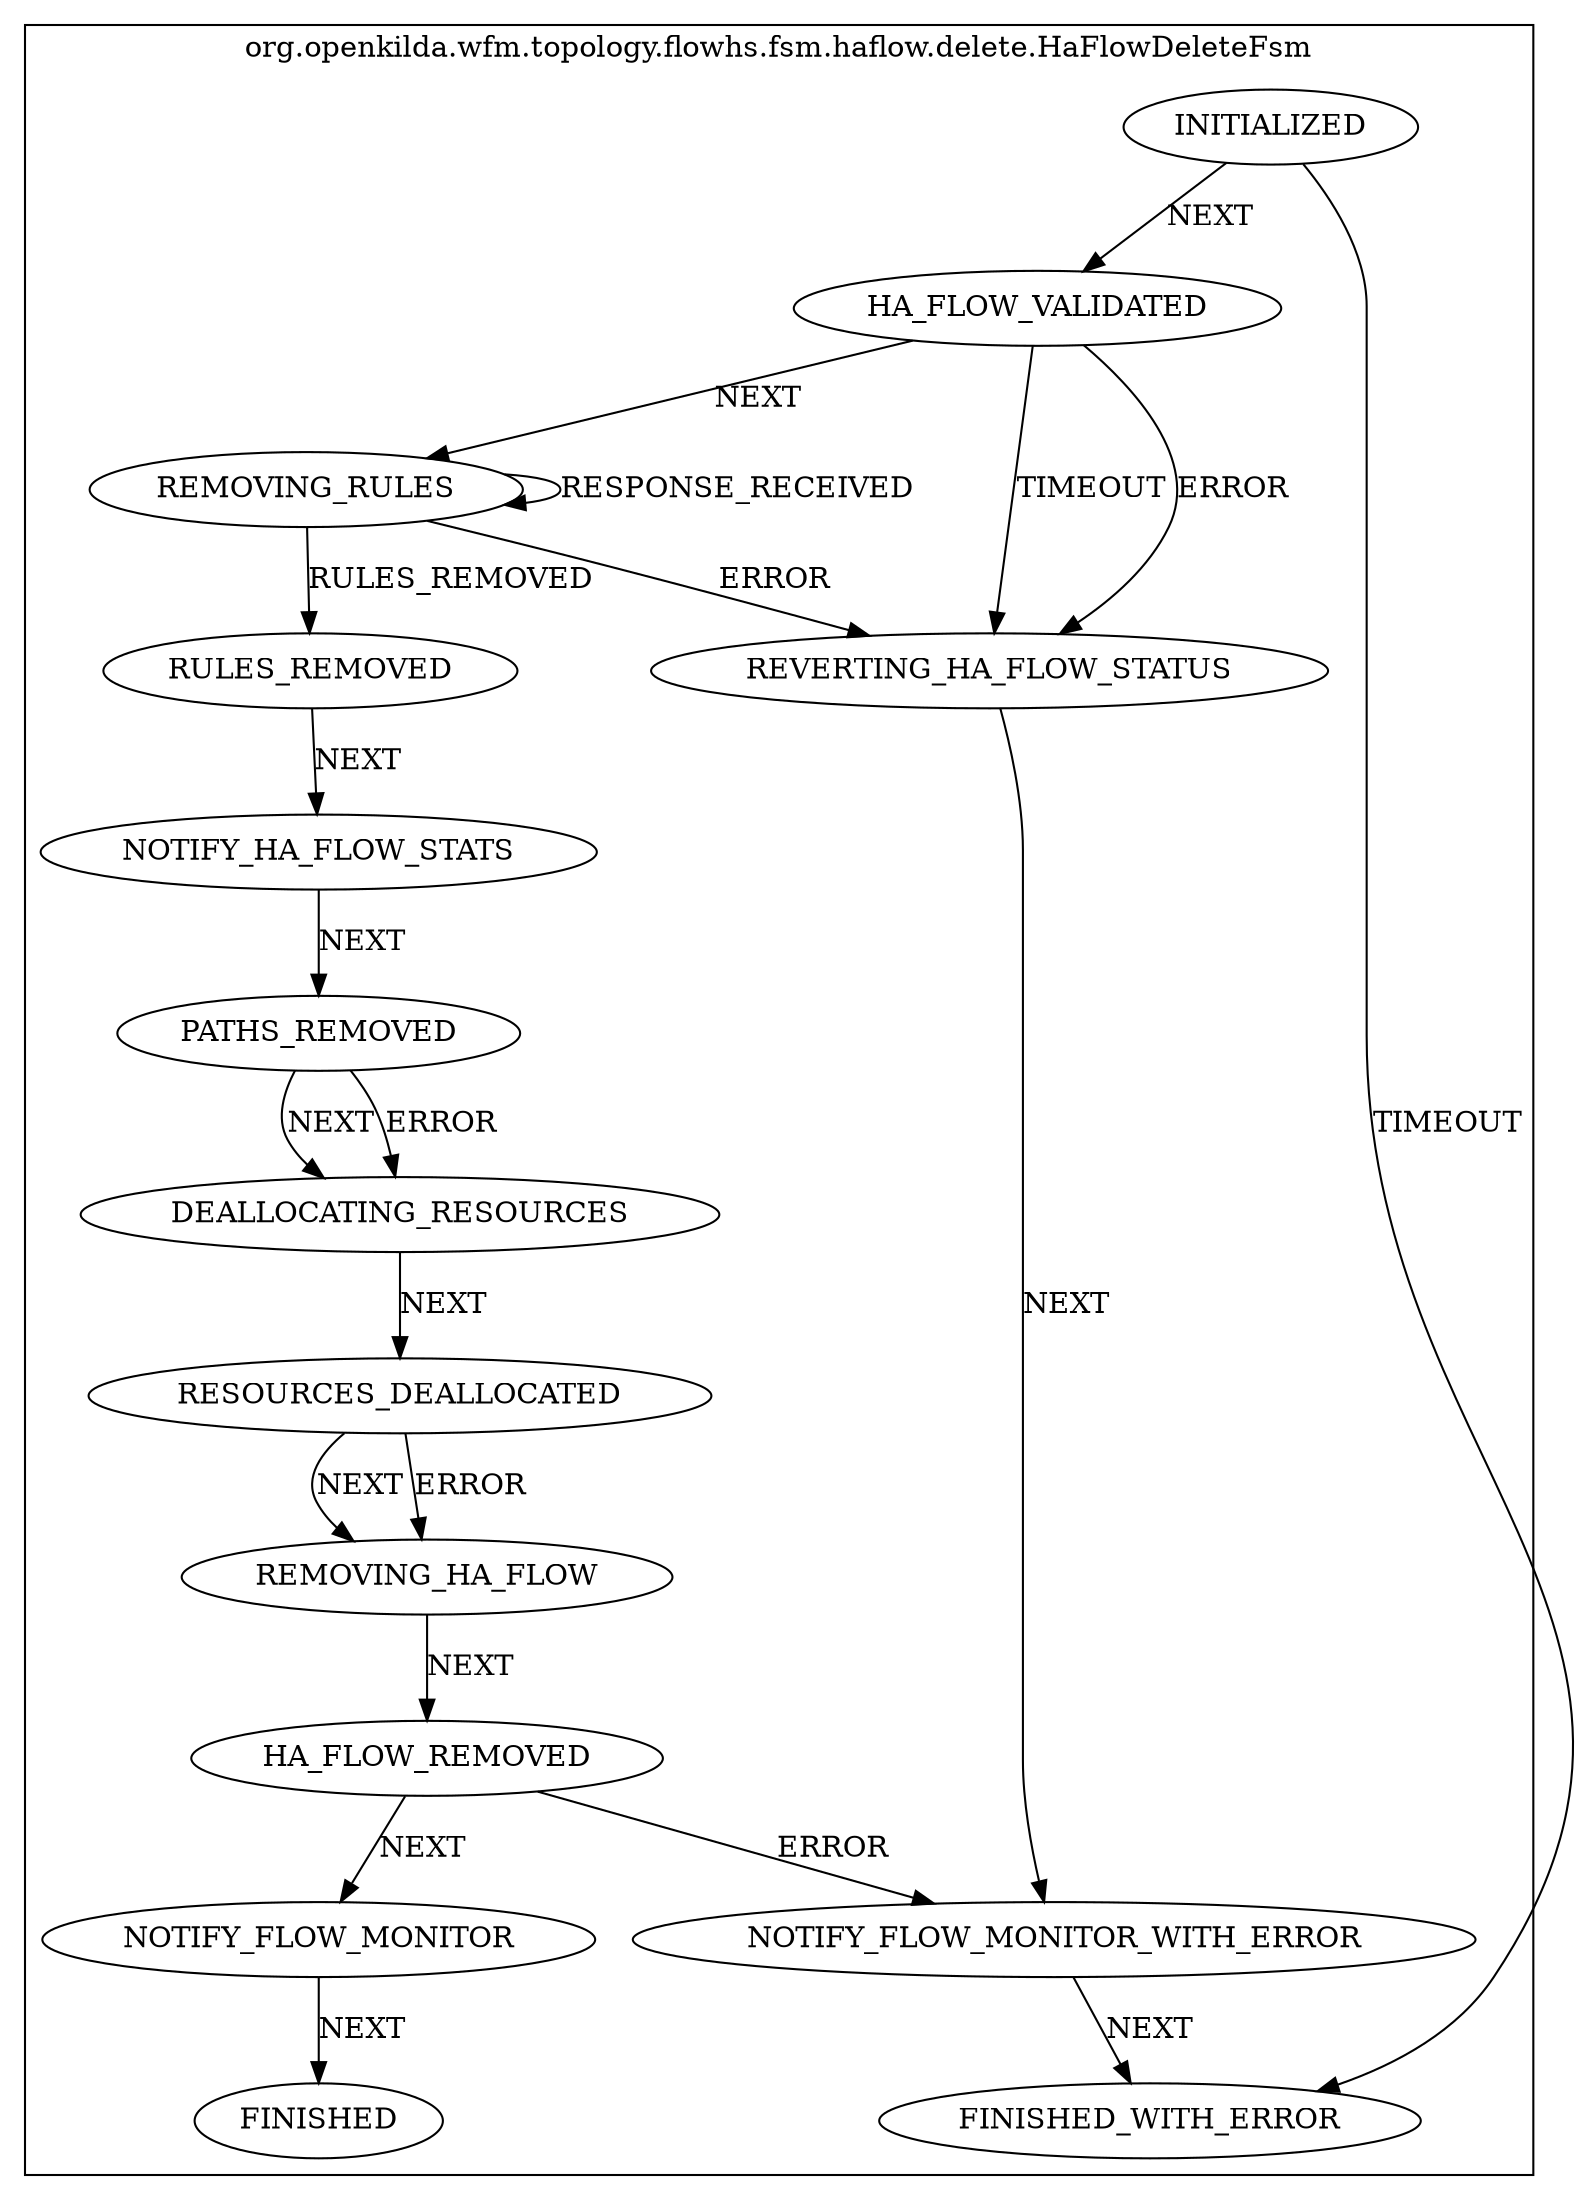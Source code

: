digraph {
    compound = true;
    subgraph cluster_StateMachine {
    label = "org.openkilda.wfm.topology.flowhs.fsm.haflow.delete.HaFlowDeleteFsm";
    PATHS_REMOVED [label = "PATHS_REMOVED"];
    INITIALIZED [label = "INITIALIZED"];
    RULES_REMOVED [label = "RULES_REMOVED"];
    HA_FLOW_REMOVED [label = "HA_FLOW_REMOVED"];
    REMOVING_RULES [label = "REMOVING_RULES"];
    RESOURCES_DEALLOCATED [label = "RESOURCES_DEALLOCATED"];
    REMOVING_HA_FLOW [label = "REMOVING_HA_FLOW"];
    NOTIFY_FLOW_MONITOR [label = "NOTIFY_FLOW_MONITOR"];
    FINISHED [label = "FINISHED"];
    NOTIFY_HA_FLOW_STATS [label = "NOTIFY_HA_FLOW_STATS"];
    HA_FLOW_VALIDATED [label = "HA_FLOW_VALIDATED"];
    DEALLOCATING_RESOURCES [label = "DEALLOCATING_RESOURCES"];
    NOTIFY_FLOW_MONITOR_WITH_ERROR [label = "NOTIFY_FLOW_MONITOR_WITH_ERROR"];
    FINISHED_WITH_ERROR [label = "FINISHED_WITH_ERROR"];
    REVERTING_HA_FLOW_STATUS [label = "REVERTING_HA_FLOW_STATUS"];

    PATHS_REMOVED -> DEALLOCATING_RESOURCES [label = "NEXT"];
    PATHS_REMOVED -> DEALLOCATING_RESOURCES [label = "ERROR"];
    INITIALIZED -> HA_FLOW_VALIDATED [label = "NEXT"];
    INITIALIZED -> FINISHED_WITH_ERROR [label = "TIMEOUT"];
    RULES_REMOVED -> NOTIFY_HA_FLOW_STATS [label = "NEXT"];
    HA_FLOW_REMOVED -> NOTIFY_FLOW_MONITOR [label = "NEXT"];
    HA_FLOW_REMOVED -> NOTIFY_FLOW_MONITOR_WITH_ERROR [label = "ERROR"];
    REMOVING_RULES -> REMOVING_RULES [label = "RESPONSE_RECEIVED"];
    REMOVING_RULES -> RULES_REMOVED [label = "RULES_REMOVED"];
    REMOVING_RULES -> REVERTING_HA_FLOW_STATUS [label = "ERROR"];
    RESOURCES_DEALLOCATED -> REMOVING_HA_FLOW [label = "NEXT"];
    RESOURCES_DEALLOCATED -> REMOVING_HA_FLOW [label = "ERROR"];
    REMOVING_HA_FLOW -> HA_FLOW_REMOVED [label = "NEXT"];
    NOTIFY_FLOW_MONITOR -> FINISHED [label = "NEXT"];
    NOTIFY_HA_FLOW_STATS -> PATHS_REMOVED [label = "NEXT"];
    HA_FLOW_VALIDATED -> REMOVING_RULES [label = "NEXT"];
    HA_FLOW_VALIDATED -> REVERTING_HA_FLOW_STATUS [label = "TIMEOUT"];
    HA_FLOW_VALIDATED -> REVERTING_HA_FLOW_STATUS [label = "ERROR"];
    DEALLOCATING_RESOURCES -> RESOURCES_DEALLOCATED [label = "NEXT"];
    NOTIFY_FLOW_MONITOR_WITH_ERROR -> FINISHED_WITH_ERROR [label = "NEXT"];
    REVERTING_HA_FLOW_STATUS -> NOTIFY_FLOW_MONITOR_WITH_ERROR [label = "NEXT"];}}
